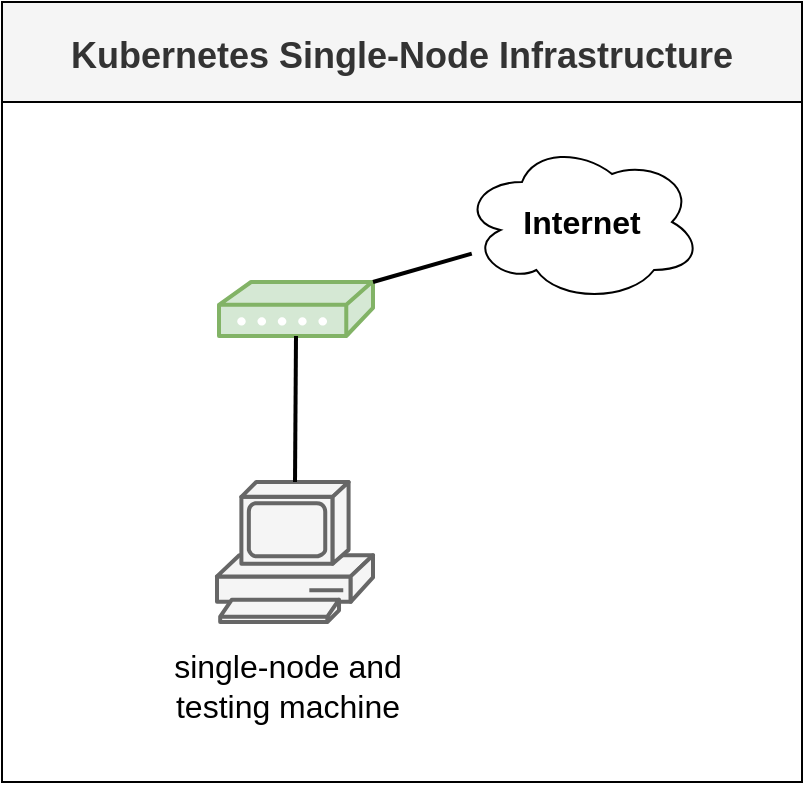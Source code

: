 <mxfile version="14.2.3" type="device"><diagram name="Page-1" id="c37626ed-c26b-45fb-9056-f9ebc6bb27b6"><mxGraphModel dx="1422" dy="806" grid="1" gridSize="10" guides="1" tooltips="1" connect="1" arrows="1" fold="1" page="1" pageScale="1" pageWidth="1100" pageHeight="850" background="#ffffff" math="0" shadow="0"><root><mxCell id="0"/><mxCell id="1" parent="0"/><mxCell id="fGXDtYMdHU8p9bkCQJgd-17" value="Kubernetes Single-Node Infrastructure" style="swimlane;fontSize=18;startSize=50;fontColor=#333333;swimlaneFillColor=#ffffff;fillColor=#f5f5f5;" parent="1" vertex="1"><mxGeometry x="280" y="140" width="400" height="390" as="geometry"/></mxCell><mxCell id="1c7a67bf8fd3230f-15" value="Internet" style="ellipse;shape=cloud;whiteSpace=wrap;html=1;rounded=0;shadow=0;comic=0;strokeWidth=1;fontFamily=Helvetica;fontSize=16;fontStyle=1" parent="fGXDtYMdHU8p9bkCQJgd-17" vertex="1"><mxGeometry x="230" y="70" width="120" height="80" as="geometry"/></mxCell><mxCell id="fGXDtYMdHU8p9bkCQJgd-7" value="" style="shape=mxgraph.cisco.modems_and_phones.modem;html=1;pointerEvents=1;dashed=0;strokeWidth=2;verticalLabelPosition=bottom;verticalAlign=top;align=center;outlineConnect=0;fillColor=#d5e8d4;strokeColor=#82b366;" parent="fGXDtYMdHU8p9bkCQJgd-17" vertex="1"><mxGeometry x="108.5" y="140" width="77" height="27" as="geometry"/></mxCell><mxCell id="1c7a67bf8fd3230f-52" style="edgeStyle=none;html=1;labelBackgroundColor=none;startFill=0;endArrow=none;endFill=0;strokeWidth=2;fontFamily=Verdana;fontSize=12;exitX=1;exitY=0;exitDx=0;exitDy=0;exitPerimeter=0;" parent="fGXDtYMdHU8p9bkCQJgd-17" source="fGXDtYMdHU8p9bkCQJgd-7" target="1c7a67bf8fd3230f-15" edge="1"><mxGeometry relative="1" as="geometry"><Array as="points"/></mxGeometry></mxCell><mxCell id="fGXDtYMdHU8p9bkCQJgd-3" value="" style="shape=mxgraph.cisco.computers_and_peripherals.pc;html=1;pointerEvents=1;dashed=0;fillColor=#f5f5f5;strokeColor=#666666;strokeWidth=2;verticalLabelPosition=bottom;verticalAlign=top;align=center;outlineConnect=0;fontColor=#333333;" parent="fGXDtYMdHU8p9bkCQJgd-17" vertex="1"><mxGeometry x="107.5" y="240" width="78" height="70" as="geometry"/></mxCell><UserObject label="single-node and testing machine" placeholders="1" name="Variable" id="fGXDtYMdHU8p9bkCQJgd-10"><mxCell style="text;html=1;strokeColor=none;fillColor=none;align=center;verticalAlign=middle;whiteSpace=wrap;overflow=hidden;fontSize=16;" parent="fGXDtYMdHU8p9bkCQJgd-17" vertex="1"><mxGeometry x="59.75" y="317" width="165.5" height="50" as="geometry"/></mxCell></UserObject><mxCell id="1c7a67bf8fd3230f-77" style="edgeStyle=none;html=1;labelBackgroundColor=none;startFill=0;endArrow=none;endFill=0;strokeWidth=2;fontFamily=Verdana;fontSize=12;exitX=0.5;exitY=1;exitDx=0;exitDy=0;exitPerimeter=0;entryX=0.5;entryY=0;entryDx=0;entryDy=0;entryPerimeter=0;" parent="fGXDtYMdHU8p9bkCQJgd-17" source="fGXDtYMdHU8p9bkCQJgd-7" target="fGXDtYMdHU8p9bkCQJgd-3" edge="1"><mxGeometry relative="1" as="geometry"><mxPoint x="140.69" y="195" as="sourcePoint"/><mxPoint x="90.824" y="430" as="targetPoint"/></mxGeometry></mxCell></root></mxGraphModel></diagram></mxfile>